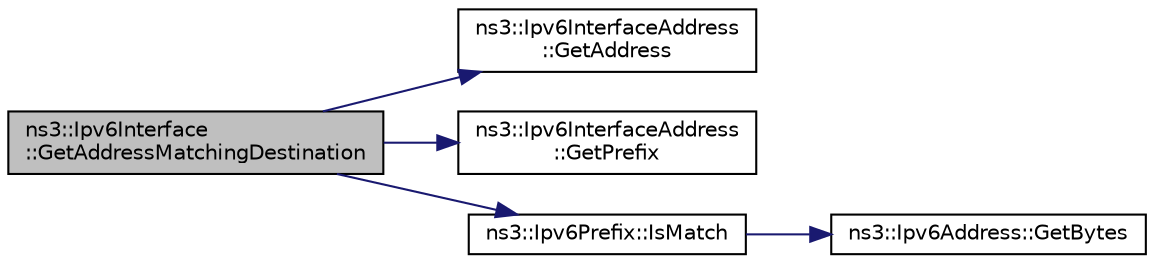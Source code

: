 digraph "ns3::Ipv6Interface::GetAddressMatchingDestination"
{
 // LATEX_PDF_SIZE
  edge [fontname="Helvetica",fontsize="10",labelfontname="Helvetica",labelfontsize="10"];
  node [fontname="Helvetica",fontsize="10",shape=record];
  rankdir="LR";
  Node1 [label="ns3::Ipv6Interface\l::GetAddressMatchingDestination",height=0.2,width=0.4,color="black", fillcolor="grey75", style="filled", fontcolor="black",tooltip="Get an address which is in the same network prefix as destination."];
  Node1 -> Node2 [color="midnightblue",fontsize="10",style="solid",fontname="Helvetica"];
  Node2 [label="ns3::Ipv6InterfaceAddress\l::GetAddress",height=0.2,width=0.4,color="black", fillcolor="white", style="filled",URL="$classns3_1_1_ipv6_interface_address.html#a2cefaa3c66694e103da53cc784ba46bf",tooltip="Get the IPv6 address."];
  Node1 -> Node3 [color="midnightblue",fontsize="10",style="solid",fontname="Helvetica"];
  Node3 [label="ns3::Ipv6InterfaceAddress\l::GetPrefix",height=0.2,width=0.4,color="black", fillcolor="white", style="filled",URL="$classns3_1_1_ipv6_interface_address.html#a54abd854c70042473193466aebfa0b78",tooltip="Get the IPv6 prefix."];
  Node1 -> Node4 [color="midnightblue",fontsize="10",style="solid",fontname="Helvetica"];
  Node4 [label="ns3::Ipv6Prefix::IsMatch",height=0.2,width=0.4,color="black", fillcolor="white", style="filled",URL="$classns3_1_1_ipv6_prefix.html#abd799c16a73b03020fd54da220af326e",tooltip="If the Address match the type."];
  Node4 -> Node5 [color="midnightblue",fontsize="10",style="solid",fontname="Helvetica"];
  Node5 [label="ns3::Ipv6Address::GetBytes",height=0.2,width=0.4,color="black", fillcolor="white", style="filled",URL="$classns3_1_1_ipv6_address.html#a7090d589a1640660510753153692a5e1",tooltip="Get the bytes corresponding to the address."];
}
